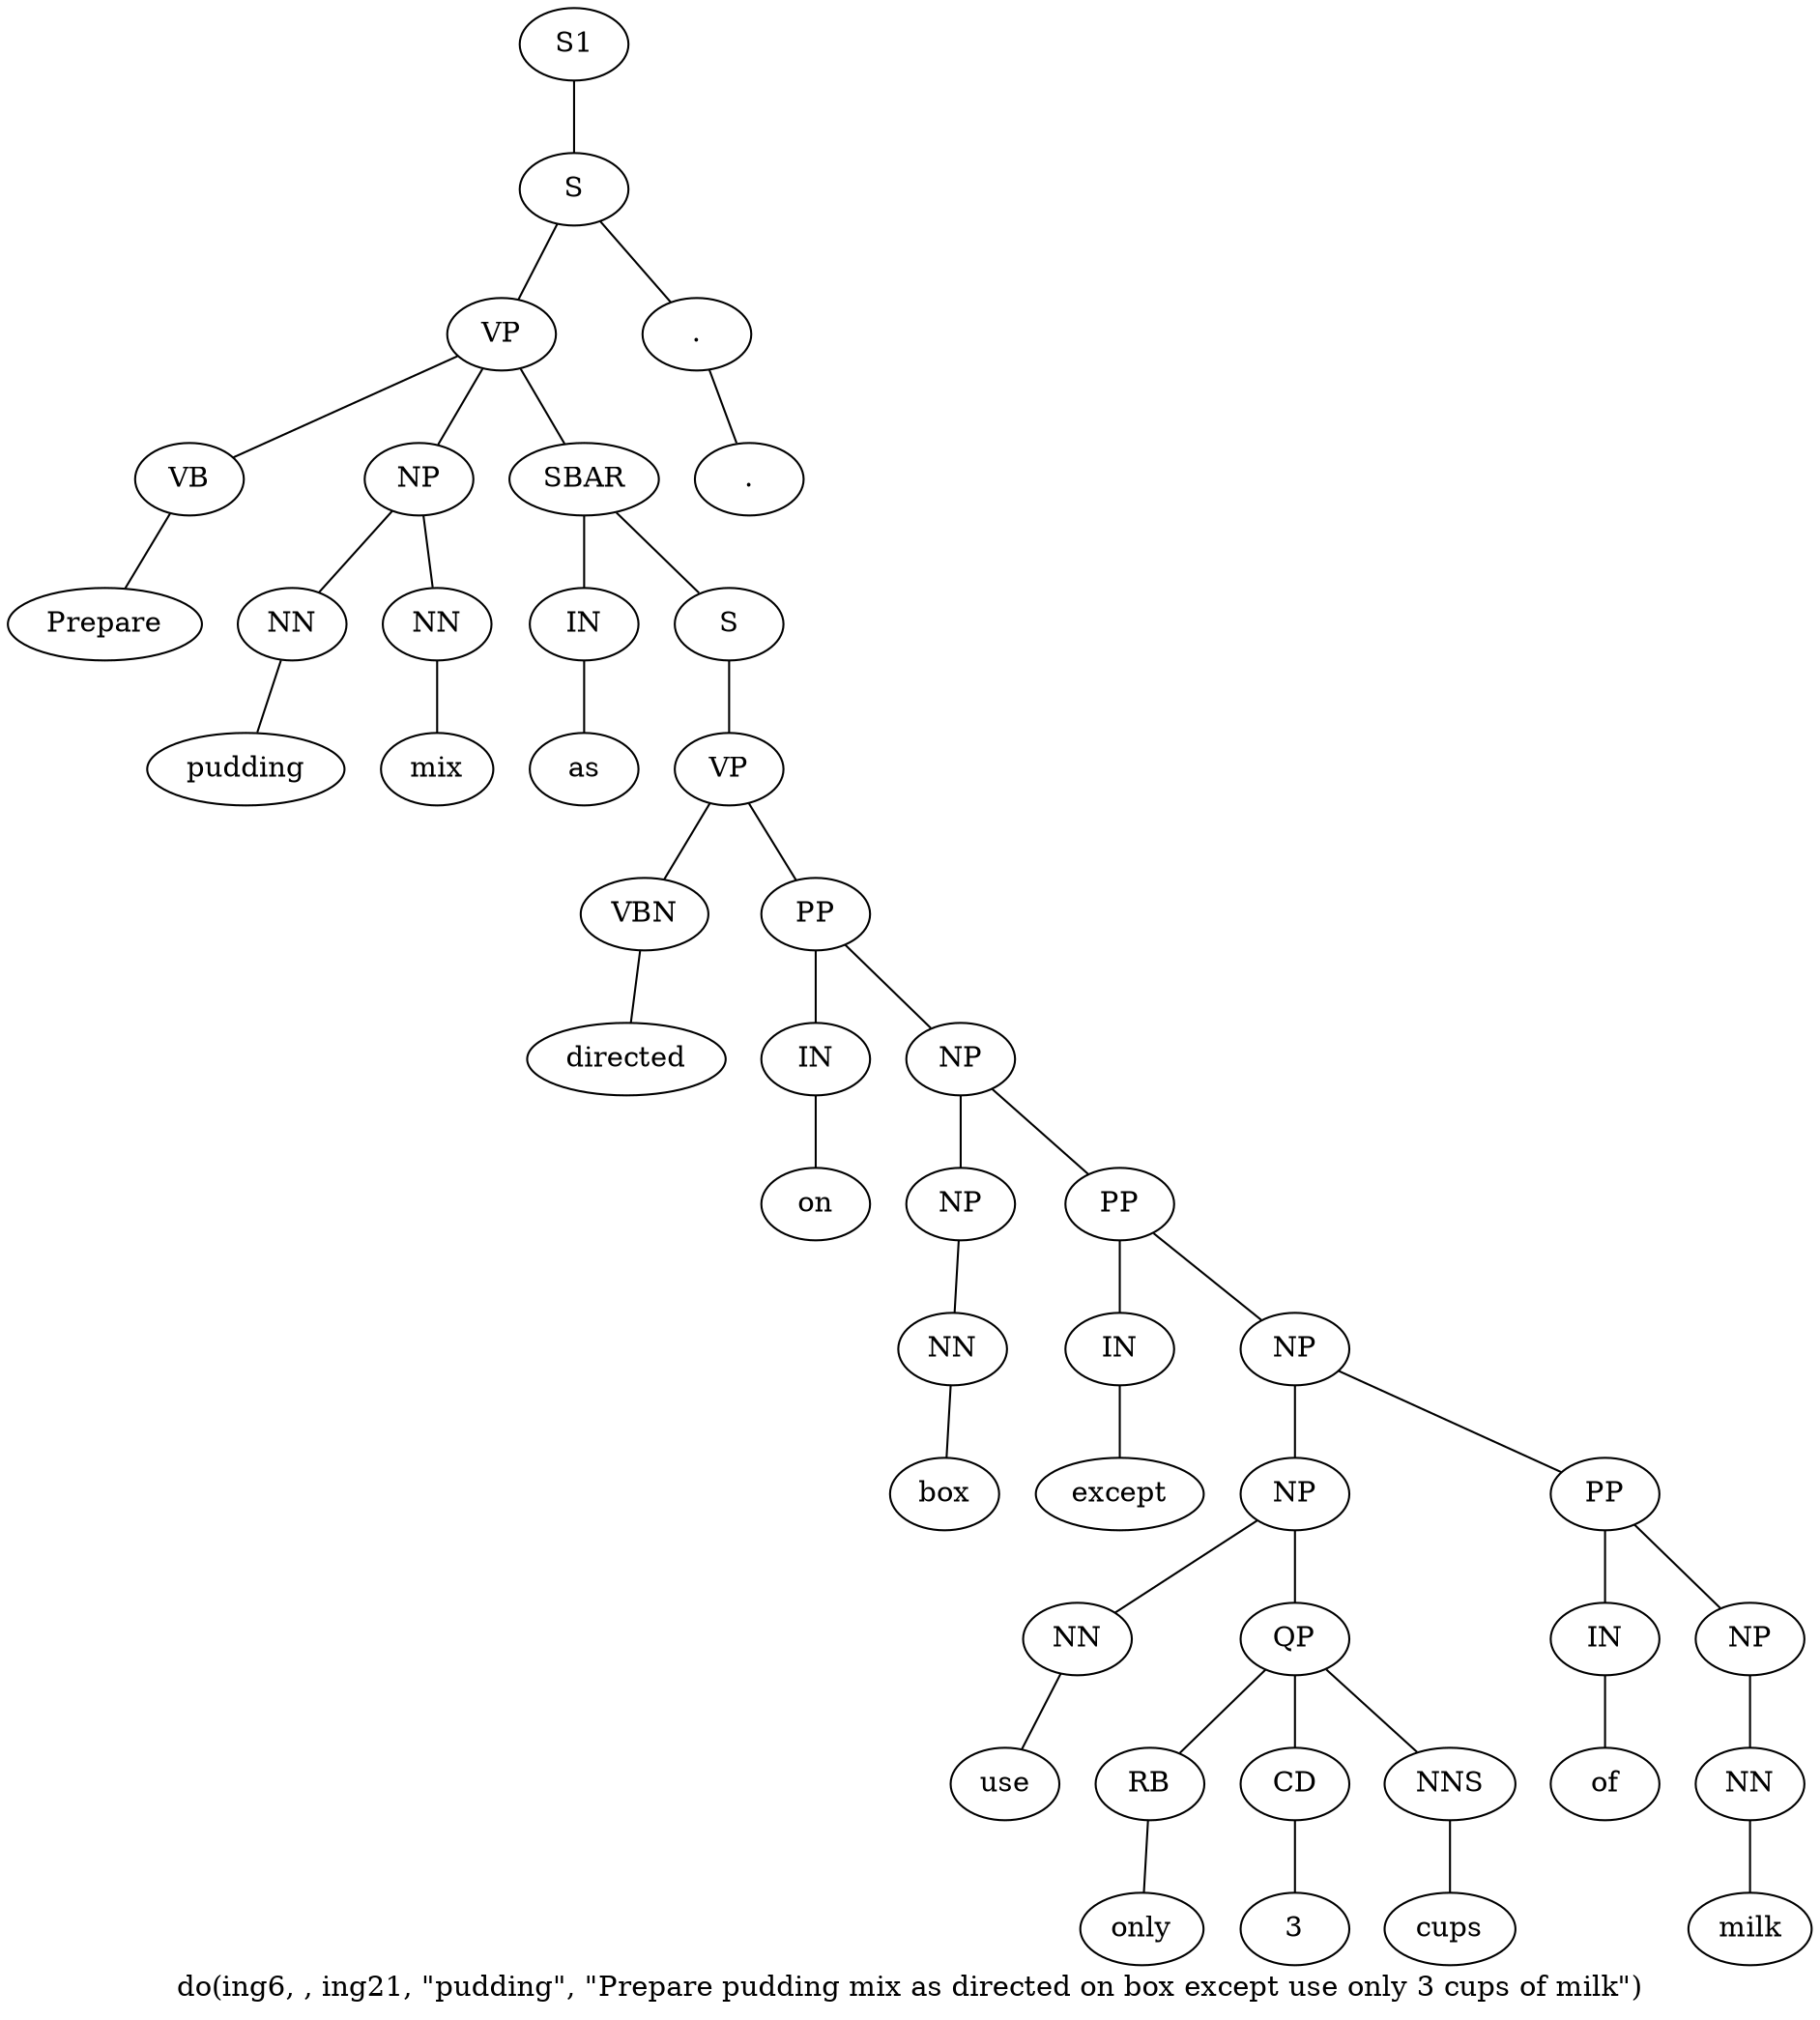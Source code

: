 graph SyntaxGraph {
	label = "do(ing6, , ing21, \"pudding\", \"Prepare pudding mix as directed on box except use only 3 cups of milk\")";
	Node0 [label="S1"];
	Node1 [label="S"];
	Node2 [label="VP"];
	Node3 [label="VB"];
	Node4 [label="Prepare"];
	Node5 [label="NP"];
	Node6 [label="NN"];
	Node7 [label="pudding"];
	Node8 [label="NN"];
	Node9 [label="mix"];
	Node10 [label="SBAR"];
	Node11 [label="IN"];
	Node12 [label="as"];
	Node13 [label="S"];
	Node14 [label="VP"];
	Node15 [label="VBN"];
	Node16 [label="directed"];
	Node17 [label="PP"];
	Node18 [label="IN"];
	Node19 [label="on"];
	Node20 [label="NP"];
	Node21 [label="NP"];
	Node22 [label="NN"];
	Node23 [label="box"];
	Node24 [label="PP"];
	Node25 [label="IN"];
	Node26 [label="except"];
	Node27 [label="NP"];
	Node28 [label="NP"];
	Node29 [label="NN"];
	Node30 [label="use"];
	Node31 [label="QP"];
	Node32 [label="RB"];
	Node33 [label="only"];
	Node34 [label="CD"];
	Node35 [label="3"];
	Node36 [label="NNS"];
	Node37 [label="cups"];
	Node38 [label="PP"];
	Node39 [label="IN"];
	Node40 [label="of"];
	Node41 [label="NP"];
	Node42 [label="NN"];
	Node43 [label="milk"];
	Node44 [label="."];
	Node45 [label="."];

	Node0 -- Node1;
	Node1 -- Node2;
	Node1 -- Node44;
	Node2 -- Node3;
	Node2 -- Node5;
	Node2 -- Node10;
	Node3 -- Node4;
	Node5 -- Node6;
	Node5 -- Node8;
	Node6 -- Node7;
	Node8 -- Node9;
	Node10 -- Node11;
	Node10 -- Node13;
	Node11 -- Node12;
	Node13 -- Node14;
	Node14 -- Node15;
	Node14 -- Node17;
	Node15 -- Node16;
	Node17 -- Node18;
	Node17 -- Node20;
	Node18 -- Node19;
	Node20 -- Node21;
	Node20 -- Node24;
	Node21 -- Node22;
	Node22 -- Node23;
	Node24 -- Node25;
	Node24 -- Node27;
	Node25 -- Node26;
	Node27 -- Node28;
	Node27 -- Node38;
	Node28 -- Node29;
	Node28 -- Node31;
	Node29 -- Node30;
	Node31 -- Node32;
	Node31 -- Node34;
	Node31 -- Node36;
	Node32 -- Node33;
	Node34 -- Node35;
	Node36 -- Node37;
	Node38 -- Node39;
	Node38 -- Node41;
	Node39 -- Node40;
	Node41 -- Node42;
	Node42 -- Node43;
	Node44 -- Node45;
}